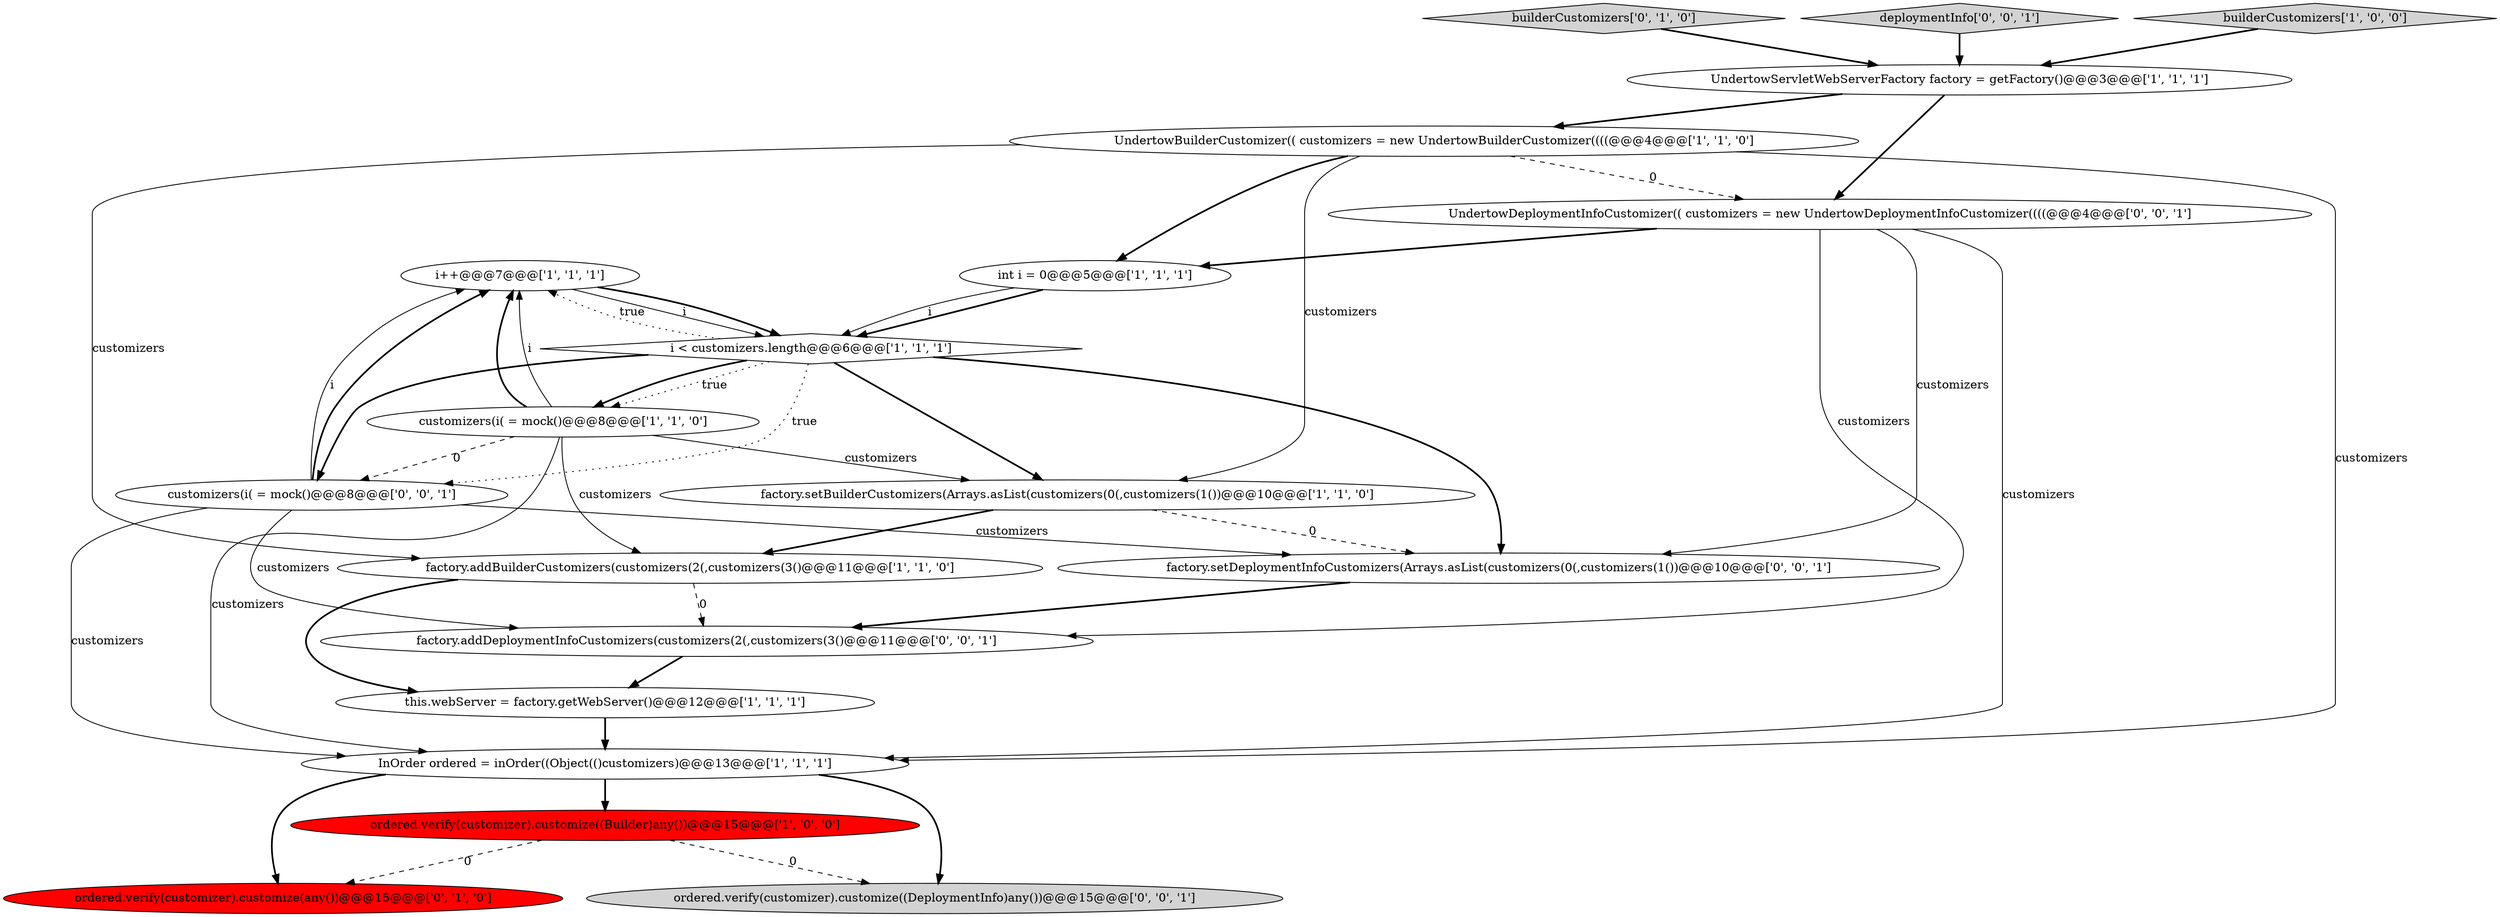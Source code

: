 digraph {
3 [style = filled, label = "i++@@@7@@@['1', '1', '1']", fillcolor = white, shape = ellipse image = "AAA0AAABBB1BBB"];
5 [style = filled, label = "customizers(i( = mock()@@@8@@@['1', '1', '0']", fillcolor = white, shape = ellipse image = "AAA0AAABBB1BBB"];
1 [style = filled, label = "UndertowServletWebServerFactory factory = getFactory()@@@3@@@['1', '1', '1']", fillcolor = white, shape = ellipse image = "AAA0AAABBB1BBB"];
8 [style = filled, label = "InOrder ordered = inOrder((Object(()customizers)@@@13@@@['1', '1', '1']", fillcolor = white, shape = ellipse image = "AAA0AAABBB1BBB"];
14 [style = filled, label = "factory.setDeploymentInfoCustomizers(Arrays.asList(customizers(0(,customizers(1())@@@10@@@['0', '0', '1']", fillcolor = white, shape = ellipse image = "AAA0AAABBB3BBB"];
13 [style = filled, label = "ordered.verify(customizer).customize(any())@@@15@@@['0', '1', '0']", fillcolor = red, shape = ellipse image = "AAA1AAABBB2BBB"];
12 [style = filled, label = "builderCustomizers['0', '1', '0']", fillcolor = lightgray, shape = diamond image = "AAA0AAABBB2BBB"];
11 [style = filled, label = "ordered.verify(customizer).customize((Builder)any())@@@15@@@['1', '0', '0']", fillcolor = red, shape = ellipse image = "AAA1AAABBB1BBB"];
10 [style = filled, label = "int i = 0@@@5@@@['1', '1', '1']", fillcolor = white, shape = ellipse image = "AAA0AAABBB1BBB"];
15 [style = filled, label = "customizers(i( = mock()@@@8@@@['0', '0', '1']", fillcolor = white, shape = ellipse image = "AAA0AAABBB3BBB"];
17 [style = filled, label = "UndertowDeploymentInfoCustomizer(( customizers = new UndertowDeploymentInfoCustomizer((((@@@4@@@['0', '0', '1']", fillcolor = white, shape = ellipse image = "AAA0AAABBB3BBB"];
0 [style = filled, label = "UndertowBuilderCustomizer(( customizers = new UndertowBuilderCustomizer((((@@@4@@@['1', '1', '0']", fillcolor = white, shape = ellipse image = "AAA0AAABBB1BBB"];
6 [style = filled, label = "factory.addBuilderCustomizers(customizers(2(,customizers(3()@@@11@@@['1', '1', '0']", fillcolor = white, shape = ellipse image = "AAA0AAABBB1BBB"];
18 [style = filled, label = "deploymentInfo['0', '0', '1']", fillcolor = lightgray, shape = diamond image = "AAA0AAABBB3BBB"];
19 [style = filled, label = "ordered.verify(customizer).customize((DeploymentInfo)any())@@@15@@@['0', '0', '1']", fillcolor = lightgray, shape = ellipse image = "AAA0AAABBB3BBB"];
2 [style = filled, label = "builderCustomizers['1', '0', '0']", fillcolor = lightgray, shape = diamond image = "AAA0AAABBB1BBB"];
16 [style = filled, label = "factory.addDeploymentInfoCustomizers(customizers(2(,customizers(3()@@@11@@@['0', '0', '1']", fillcolor = white, shape = ellipse image = "AAA0AAABBB3BBB"];
7 [style = filled, label = "i < customizers.length@@@6@@@['1', '1', '1']", fillcolor = white, shape = diamond image = "AAA0AAABBB1BBB"];
9 [style = filled, label = "this.webServer = factory.getWebServer()@@@12@@@['1', '1', '1']", fillcolor = white, shape = ellipse image = "AAA0AAABBB1BBB"];
4 [style = filled, label = "factory.setBuilderCustomizers(Arrays.asList(customizers(0(,customizers(1())@@@10@@@['1', '1', '0']", fillcolor = white, shape = ellipse image = "AAA0AAABBB1BBB"];
5->3 [style = bold, label=""];
17->10 [style = bold, label=""];
14->16 [style = bold, label=""];
5->4 [style = solid, label="customizers"];
5->3 [style = solid, label="i"];
4->6 [style = bold, label=""];
17->14 [style = solid, label="customizers"];
2->1 [style = bold, label=""];
8->19 [style = bold, label=""];
3->7 [style = solid, label="i"];
0->6 [style = solid, label="customizers"];
1->0 [style = bold, label=""];
7->4 [style = bold, label=""];
9->8 [style = bold, label=""];
12->1 [style = bold, label=""];
15->3 [style = bold, label=""];
10->7 [style = bold, label=""];
17->16 [style = solid, label="customizers"];
7->15 [style = dotted, label="true"];
0->17 [style = dashed, label="0"];
1->17 [style = bold, label=""];
7->5 [style = dotted, label="true"];
7->14 [style = bold, label=""];
15->3 [style = solid, label="i"];
5->8 [style = solid, label="customizers"];
15->14 [style = solid, label="customizers"];
0->4 [style = solid, label="customizers"];
7->5 [style = bold, label=""];
0->10 [style = bold, label=""];
11->13 [style = dashed, label="0"];
6->16 [style = dashed, label="0"];
17->8 [style = solid, label="customizers"];
18->1 [style = bold, label=""];
3->7 [style = bold, label=""];
15->8 [style = solid, label="customizers"];
7->3 [style = dotted, label="true"];
11->19 [style = dashed, label="0"];
15->16 [style = solid, label="customizers"];
0->8 [style = solid, label="customizers"];
7->15 [style = bold, label=""];
4->14 [style = dashed, label="0"];
6->9 [style = bold, label=""];
10->7 [style = solid, label="i"];
5->15 [style = dashed, label="0"];
8->11 [style = bold, label=""];
5->6 [style = solid, label="customizers"];
16->9 [style = bold, label=""];
8->13 [style = bold, label=""];
}
